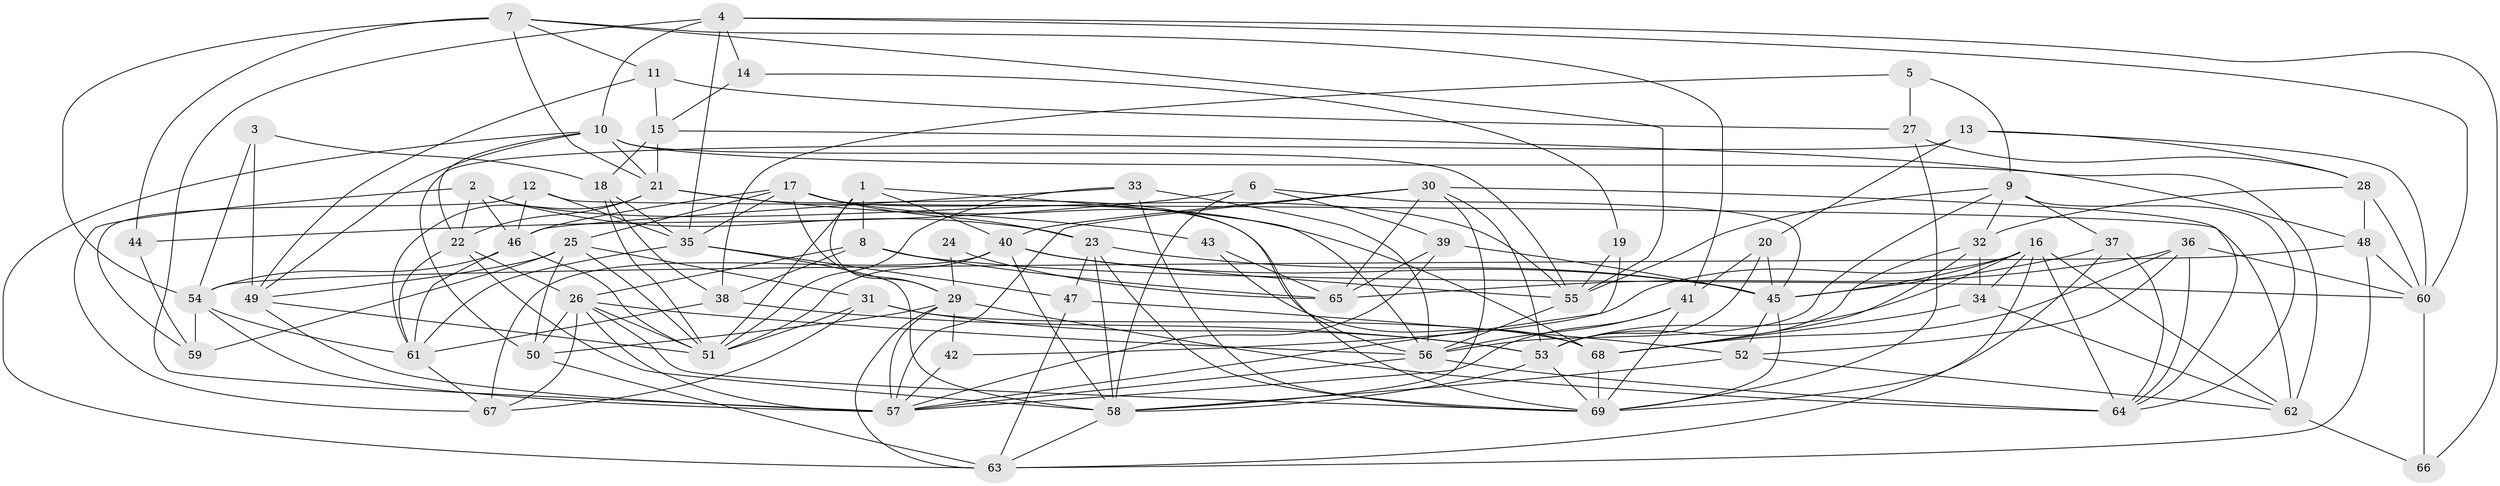 // original degree distribution, {2: 0.1897810218978102, 4: 0.19708029197080293, 8: 0.021897810218978103, 3: 0.2773722627737226, 7: 0.058394160583941604, 6: 0.10948905109489052, 5: 0.1386861313868613, 9: 0.0072992700729927005}
// Generated by graph-tools (version 1.1) at 2025/02/03/09/25 03:02:08]
// undirected, 69 vertices, 194 edges
graph export_dot {
graph [start="1"]
  node [color=gray90,style=filled];
  1;
  2;
  3;
  4;
  5;
  6;
  7;
  8;
  9;
  10;
  11;
  12;
  13;
  14;
  15;
  16;
  17;
  18;
  19;
  20;
  21;
  22;
  23;
  24;
  25;
  26;
  27;
  28;
  29;
  30;
  31;
  32;
  33;
  34;
  35;
  36;
  37;
  38;
  39;
  40;
  41;
  42;
  43;
  44;
  45;
  46;
  47;
  48;
  49;
  50;
  51;
  52;
  53;
  54;
  55;
  56;
  57;
  58;
  59;
  60;
  61;
  62;
  63;
  64;
  65;
  66;
  67;
  68;
  69;
  1 -- 8 [weight=1.0];
  1 -- 29 [weight=1.0];
  1 -- 40 [weight=1.0];
  1 -- 51 [weight=1.0];
  1 -- 56 [weight=1.0];
  2 -- 22 [weight=1.0];
  2 -- 23 [weight=1.0];
  2 -- 46 [weight=1.0];
  2 -- 55 [weight=1.0];
  2 -- 67 [weight=1.0];
  3 -- 18 [weight=1.0];
  3 -- 49 [weight=1.0];
  3 -- 54 [weight=1.0];
  4 -- 10 [weight=1.0];
  4 -- 14 [weight=1.0];
  4 -- 35 [weight=1.0];
  4 -- 57 [weight=1.0];
  4 -- 60 [weight=1.0];
  4 -- 66 [weight=1.0];
  5 -- 9 [weight=1.0];
  5 -- 27 [weight=1.0];
  5 -- 38 [weight=1.0];
  6 -- 39 [weight=1.0];
  6 -- 44 [weight=1.0];
  6 -- 45 [weight=1.0];
  6 -- 58 [weight=1.0];
  7 -- 11 [weight=1.0];
  7 -- 21 [weight=1.0];
  7 -- 41 [weight=1.0];
  7 -- 44 [weight=1.0];
  7 -- 54 [weight=1.0];
  7 -- 55 [weight=1.0];
  8 -- 26 [weight=1.0];
  8 -- 38 [weight=1.0];
  8 -- 60 [weight=1.0];
  8 -- 65 [weight=1.0];
  9 -- 32 [weight=1.0];
  9 -- 37 [weight=1.0];
  9 -- 55 [weight=1.0];
  9 -- 56 [weight=1.0];
  9 -- 64 [weight=1.0];
  10 -- 21 [weight=1.0];
  10 -- 22 [weight=1.0];
  10 -- 48 [weight=1.0];
  10 -- 49 [weight=1.0];
  10 -- 55 [weight=1.0];
  10 -- 63 [weight=1.0];
  11 -- 15 [weight=1.0];
  11 -- 27 [weight=1.0];
  11 -- 49 [weight=1.0];
  12 -- 35 [weight=1.0];
  12 -- 46 [weight=2.0];
  12 -- 59 [weight=1.0];
  12 -- 62 [weight=1.0];
  13 -- 20 [weight=1.0];
  13 -- 28 [weight=1.0];
  13 -- 50 [weight=1.0];
  13 -- 60 [weight=1.0];
  14 -- 15 [weight=1.0];
  14 -- 19 [weight=1.0];
  15 -- 18 [weight=1.0];
  15 -- 21 [weight=1.0];
  15 -- 62 [weight=1.0];
  16 -- 34 [weight=1.0];
  16 -- 42 [weight=1.0];
  16 -- 45 [weight=1.0];
  16 -- 53 [weight=1.0];
  16 -- 62 [weight=1.0];
  16 -- 63 [weight=1.0];
  16 -- 64 [weight=2.0];
  17 -- 23 [weight=1.0];
  17 -- 25 [weight=1.0];
  17 -- 29 [weight=1.0];
  17 -- 35 [weight=1.0];
  17 -- 46 [weight=1.0];
  17 -- 68 [weight=1.0];
  17 -- 69 [weight=1.0];
  18 -- 35 [weight=1.0];
  18 -- 38 [weight=1.0];
  18 -- 51 [weight=1.0];
  19 -- 55 [weight=2.0];
  19 -- 57 [weight=1.0];
  20 -- 41 [weight=1.0];
  20 -- 45 [weight=1.0];
  20 -- 53 [weight=1.0];
  21 -- 22 [weight=1.0];
  21 -- 43 [weight=1.0];
  21 -- 56 [weight=1.0];
  21 -- 61 [weight=1.0];
  22 -- 26 [weight=1.0];
  22 -- 58 [weight=1.0];
  22 -- 61 [weight=1.0];
  23 -- 45 [weight=1.0];
  23 -- 47 [weight=1.0];
  23 -- 58 [weight=1.0];
  23 -- 69 [weight=1.0];
  24 -- 29 [weight=1.0];
  24 -- 65 [weight=1.0];
  25 -- 31 [weight=1.0];
  25 -- 49 [weight=1.0];
  25 -- 50 [weight=1.0];
  25 -- 51 [weight=1.0];
  25 -- 59 [weight=1.0];
  26 -- 50 [weight=1.0];
  26 -- 51 [weight=1.0];
  26 -- 56 [weight=1.0];
  26 -- 57 [weight=1.0];
  26 -- 67 [weight=1.0];
  26 -- 69 [weight=1.0];
  27 -- 28 [weight=1.0];
  27 -- 69 [weight=1.0];
  28 -- 32 [weight=1.0];
  28 -- 48 [weight=1.0];
  28 -- 60 [weight=1.0];
  29 -- 42 [weight=1.0];
  29 -- 50 [weight=1.0];
  29 -- 57 [weight=1.0];
  29 -- 63 [weight=1.0];
  29 -- 64 [weight=1.0];
  30 -- 40 [weight=1.0];
  30 -- 53 [weight=1.0];
  30 -- 57 [weight=1.0];
  30 -- 58 [weight=1.0];
  30 -- 64 [weight=1.0];
  30 -- 65 [weight=1.0];
  31 -- 51 [weight=2.0];
  31 -- 53 [weight=1.0];
  31 -- 67 [weight=1.0];
  31 -- 68 [weight=1.0];
  32 -- 34 [weight=1.0];
  32 -- 53 [weight=1.0];
  32 -- 68 [weight=1.0];
  33 -- 46 [weight=1.0];
  33 -- 51 [weight=1.0];
  33 -- 56 [weight=2.0];
  33 -- 69 [weight=1.0];
  34 -- 62 [weight=1.0];
  34 -- 68 [weight=1.0];
  35 -- 47 [weight=1.0];
  35 -- 58 [weight=1.0];
  35 -- 61 [weight=1.0];
  36 -- 52 [weight=2.0];
  36 -- 60 [weight=1.0];
  36 -- 64 [weight=1.0];
  36 -- 65 [weight=1.0];
  36 -- 68 [weight=1.0];
  37 -- 45 [weight=1.0];
  37 -- 64 [weight=1.0];
  37 -- 69 [weight=1.0];
  38 -- 53 [weight=1.0];
  38 -- 61 [weight=1.0];
  39 -- 45 [weight=1.0];
  39 -- 57 [weight=1.0];
  39 -- 65 [weight=1.0];
  40 -- 45 [weight=1.0];
  40 -- 51 [weight=1.0];
  40 -- 55 [weight=1.0];
  40 -- 58 [weight=1.0];
  40 -- 67 [weight=1.0];
  41 -- 56 [weight=1.0];
  41 -- 57 [weight=1.0];
  41 -- 69 [weight=1.0];
  42 -- 57 [weight=1.0];
  43 -- 65 [weight=1.0];
  43 -- 68 [weight=1.0];
  44 -- 59 [weight=1.0];
  45 -- 52 [weight=1.0];
  45 -- 69 [weight=1.0];
  46 -- 51 [weight=2.0];
  46 -- 54 [weight=1.0];
  46 -- 61 [weight=1.0];
  47 -- 52 [weight=1.0];
  47 -- 63 [weight=1.0];
  48 -- 54 [weight=1.0];
  48 -- 60 [weight=1.0];
  48 -- 63 [weight=1.0];
  49 -- 51 [weight=1.0];
  49 -- 57 [weight=1.0];
  50 -- 63 [weight=1.0];
  52 -- 58 [weight=1.0];
  52 -- 62 [weight=1.0];
  53 -- 58 [weight=1.0];
  53 -- 69 [weight=1.0];
  54 -- 57 [weight=2.0];
  54 -- 59 [weight=1.0];
  54 -- 61 [weight=1.0];
  55 -- 56 [weight=2.0];
  56 -- 57 [weight=1.0];
  56 -- 64 [weight=1.0];
  58 -- 63 [weight=1.0];
  60 -- 66 [weight=1.0];
  61 -- 67 [weight=1.0];
  62 -- 66 [weight=1.0];
  68 -- 69 [weight=2.0];
}
